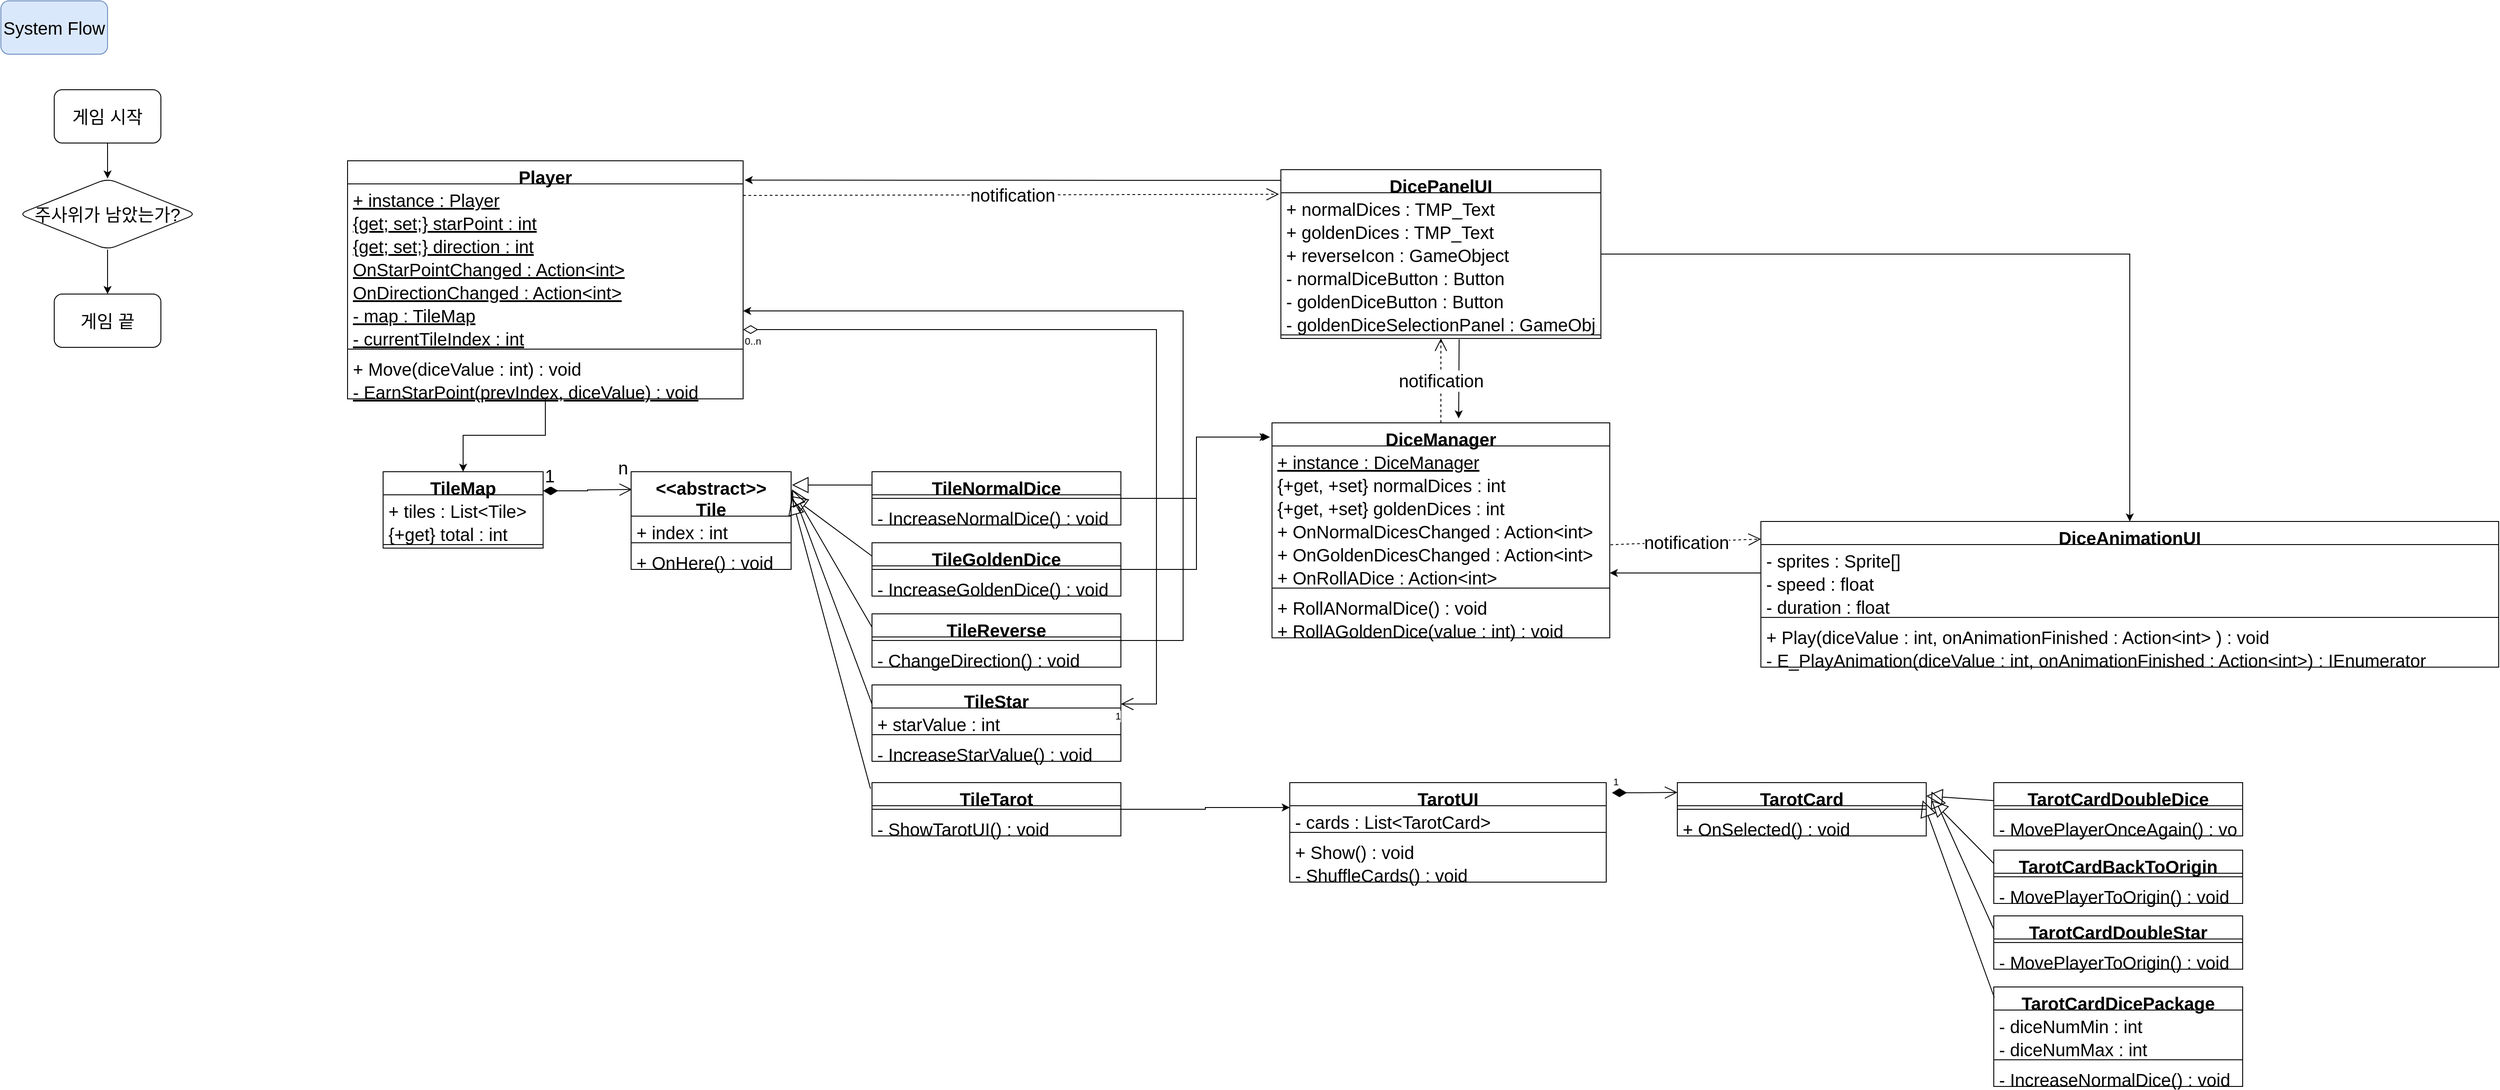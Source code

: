 <mxfile version="20.8.20" type="device"><diagram id="C5RBs43oDa-KdzZeNtuy" name="Page-1"><mxGraphModel dx="2150" dy="968" grid="1" gridSize="10" guides="1" tooltips="1" connect="1" arrows="1" fold="1" page="1" pageScale="1" pageWidth="827" pageHeight="1169" math="0" shadow="0"><root><mxCell id="WIyWlLk6GJQsqaUBKTNV-0"/><mxCell id="WIyWlLk6GJQsqaUBKTNV-1" parent="WIyWlLk6GJQsqaUBKTNV-0"/><mxCell id="aYvGtjKJvwNVuDtvoiZb-0" value="System Flow" style="rounded=1;whiteSpace=wrap;html=1;fillColor=#dae8fc;strokeColor=#6c8ebf;fontSize=20;" parent="WIyWlLk6GJQsqaUBKTNV-1" vertex="1"><mxGeometry x="20" y="20" width="120" height="60" as="geometry"/></mxCell><mxCell id="aYvGtjKJvwNVuDtvoiZb-4" value="" style="edgeStyle=orthogonalEdgeStyle;rounded=0;orthogonalLoop=1;jettySize=auto;html=1;fontSize=20;" parent="WIyWlLk6GJQsqaUBKTNV-1" source="aYvGtjKJvwNVuDtvoiZb-1" target="aYvGtjKJvwNVuDtvoiZb-3" edge="1"><mxGeometry relative="1" as="geometry"/></mxCell><mxCell id="aYvGtjKJvwNVuDtvoiZb-1" value="게임 시작" style="rounded=1;whiteSpace=wrap;html=1;fontSize=20;" parent="WIyWlLk6GJQsqaUBKTNV-1" vertex="1"><mxGeometry x="80" y="120" width="120" height="60" as="geometry"/></mxCell><mxCell id="aYvGtjKJvwNVuDtvoiZb-6" value="" style="edgeStyle=orthogonalEdgeStyle;rounded=0;orthogonalLoop=1;jettySize=auto;html=1;fontSize=20;" parent="WIyWlLk6GJQsqaUBKTNV-1" source="aYvGtjKJvwNVuDtvoiZb-3" target="aYvGtjKJvwNVuDtvoiZb-5" edge="1"><mxGeometry relative="1" as="geometry"/></mxCell><mxCell id="aYvGtjKJvwNVuDtvoiZb-3" value="주사위가 남았는가?" style="rhombus;whiteSpace=wrap;html=1;fontSize=20;rounded=1;" parent="WIyWlLk6GJQsqaUBKTNV-1" vertex="1"><mxGeometry x="40" y="220" width="200" height="80" as="geometry"/></mxCell><mxCell id="aYvGtjKJvwNVuDtvoiZb-5" value="게임 끝" style="whiteSpace=wrap;html=1;fontSize=20;rounded=1;" parent="WIyWlLk6GJQsqaUBKTNV-1" vertex="1"><mxGeometry x="80" y="350" width="120" height="60" as="geometry"/></mxCell><mxCell id="SE7f4W2iAv3gFFs8HiMZ-2" style="edgeStyle=orthogonalEdgeStyle;rounded=0;orthogonalLoop=1;jettySize=auto;html=1;entryX=0.5;entryY=0;entryDx=0;entryDy=0;" edge="1" parent="WIyWlLk6GJQsqaUBKTNV-1" source="aYvGtjKJvwNVuDtvoiZb-7" target="aYvGtjKJvwNVuDtvoiZb-69"><mxGeometry relative="1" as="geometry"/></mxCell><mxCell id="aYvGtjKJvwNVuDtvoiZb-7" value="Player" style="swimlane;fontStyle=1;align=center;verticalAlign=top;childLayout=stackLayout;horizontal=1;startSize=26;horizontalStack=0;resizeParent=1;resizeParentMax=0;resizeLast=0;collapsible=1;marginBottom=0;fontSize=20;" parent="WIyWlLk6GJQsqaUBKTNV-1" vertex="1"><mxGeometry x="410" y="200" width="445" height="268" as="geometry"/></mxCell><mxCell id="aYvGtjKJvwNVuDtvoiZb-37" value="+ instance : Player" style="text;strokeColor=none;fillColor=none;align=left;verticalAlign=top;spacingLeft=4;spacingRight=4;overflow=hidden;rotatable=0;points=[[0,0.5],[1,0.5]];portConstraint=eastwest;fontSize=20;fontStyle=4" parent="aYvGtjKJvwNVuDtvoiZb-7" vertex="1"><mxGeometry y="26" width="445" height="26" as="geometry"/></mxCell><mxCell id="SE7f4W2iAv3gFFs8HiMZ-5" value="{get; set;} starPoint : int" style="text;strokeColor=none;fillColor=none;align=left;verticalAlign=top;spacingLeft=4;spacingRight=4;overflow=hidden;rotatable=0;points=[[0,0.5],[1,0.5]];portConstraint=eastwest;fontSize=20;fontStyle=4" vertex="1" parent="aYvGtjKJvwNVuDtvoiZb-7"><mxGeometry y="52" width="445" height="26" as="geometry"/></mxCell><mxCell id="SE7f4W2iAv3gFFs8HiMZ-9" value="{get; set;} direction : int" style="text;strokeColor=none;fillColor=none;align=left;verticalAlign=top;spacingLeft=4;spacingRight=4;overflow=hidden;rotatable=0;points=[[0,0.5],[1,0.5]];portConstraint=eastwest;fontSize=20;fontStyle=4" vertex="1" parent="aYvGtjKJvwNVuDtvoiZb-7"><mxGeometry y="78" width="445" height="26" as="geometry"/></mxCell><mxCell id="SE7f4W2iAv3gFFs8HiMZ-10" value="OnStarPointChanged : Action&lt;int&gt;" style="text;strokeColor=none;fillColor=none;align=left;verticalAlign=top;spacingLeft=4;spacingRight=4;overflow=hidden;rotatable=0;points=[[0,0.5],[1,0.5]];portConstraint=eastwest;fontSize=20;fontStyle=4" vertex="1" parent="aYvGtjKJvwNVuDtvoiZb-7"><mxGeometry y="104" width="445" height="26" as="geometry"/></mxCell><mxCell id="SE7f4W2iAv3gFFs8HiMZ-11" value="OnDirectionChanged : Action&lt;int&gt;" style="text;strokeColor=none;fillColor=none;align=left;verticalAlign=top;spacingLeft=4;spacingRight=4;overflow=hidden;rotatable=0;points=[[0,0.5],[1,0.5]];portConstraint=eastwest;fontSize=20;fontStyle=4" vertex="1" parent="aYvGtjKJvwNVuDtvoiZb-7"><mxGeometry y="130" width="445" height="26" as="geometry"/></mxCell><mxCell id="SE7f4W2iAv3gFFs8HiMZ-1" value="- map : TileMap" style="text;strokeColor=none;fillColor=none;align=left;verticalAlign=top;spacingLeft=4;spacingRight=4;overflow=hidden;rotatable=0;points=[[0,0.5],[1,0.5]];portConstraint=eastwest;fontSize=20;fontStyle=4" vertex="1" parent="aYvGtjKJvwNVuDtvoiZb-7"><mxGeometry y="156" width="445" height="26" as="geometry"/></mxCell><mxCell id="SE7f4W2iAv3gFFs8HiMZ-3" value="- currentTileIndex : int" style="text;strokeColor=none;fillColor=none;align=left;verticalAlign=top;spacingLeft=4;spacingRight=4;overflow=hidden;rotatable=0;points=[[0,0.5],[1,0.5]];portConstraint=eastwest;fontSize=20;fontStyle=4" vertex="1" parent="aYvGtjKJvwNVuDtvoiZb-7"><mxGeometry y="182" width="445" height="26" as="geometry"/></mxCell><mxCell id="aYvGtjKJvwNVuDtvoiZb-9" value="" style="line;strokeWidth=1;fillColor=none;align=left;verticalAlign=middle;spacingTop=-1;spacingLeft=3;spacingRight=3;rotatable=0;labelPosition=right;points=[];portConstraint=eastwest;strokeColor=inherit;fontSize=20;" parent="aYvGtjKJvwNVuDtvoiZb-7" vertex="1"><mxGeometry y="208" width="445" height="8" as="geometry"/></mxCell><mxCell id="aYvGtjKJvwNVuDtvoiZb-10" value="+ Move(diceValue : int) : void" style="text;strokeColor=none;fillColor=none;align=left;verticalAlign=top;spacingLeft=4;spacingRight=4;overflow=hidden;rotatable=0;points=[[0,0.5],[1,0.5]];portConstraint=eastwest;fontSize=20;" parent="aYvGtjKJvwNVuDtvoiZb-7" vertex="1"><mxGeometry y="216" width="445" height="26" as="geometry"/></mxCell><mxCell id="SE7f4W2iAv3gFFs8HiMZ-6" value="- EarnStarPoint(prevIndex, diceValue) : void" style="text;strokeColor=none;fillColor=none;align=left;verticalAlign=top;spacingLeft=4;spacingRight=4;overflow=hidden;rotatable=0;points=[[0,0.5],[1,0.5]];portConstraint=eastwest;fontSize=20;fontStyle=4" vertex="1" parent="aYvGtjKJvwNVuDtvoiZb-7"><mxGeometry y="242" width="445" height="26" as="geometry"/></mxCell><mxCell id="aYvGtjKJvwNVuDtvoiZb-11" value="DiceManager" style="swimlane;fontStyle=1;align=center;verticalAlign=top;childLayout=stackLayout;horizontal=1;startSize=26;horizontalStack=0;resizeParent=1;resizeParentMax=0;resizeLast=0;collapsible=1;marginBottom=0;fontSize=20;" parent="WIyWlLk6GJQsqaUBKTNV-1" vertex="1"><mxGeometry x="1450" y="495" width="380" height="242" as="geometry"/></mxCell><mxCell id="aYvGtjKJvwNVuDtvoiZb-26" value="+ instance : DiceManager" style="text;strokeColor=none;fillColor=none;align=left;verticalAlign=top;spacingLeft=4;spacingRight=4;overflow=hidden;rotatable=0;points=[[0,0.5],[1,0.5]];portConstraint=eastwest;fontSize=20;fontStyle=4" parent="aYvGtjKJvwNVuDtvoiZb-11" vertex="1"><mxGeometry y="26" width="380" height="26" as="geometry"/></mxCell><mxCell id="aYvGtjKJvwNVuDtvoiZb-12" value="{+get, +set} normalDices : int" style="text;strokeColor=none;fillColor=none;align=left;verticalAlign=top;spacingLeft=4;spacingRight=4;overflow=hidden;rotatable=0;points=[[0,0.5],[1,0.5]];portConstraint=eastwest;fontSize=20;" parent="aYvGtjKJvwNVuDtvoiZb-11" vertex="1"><mxGeometry y="52" width="380" height="26" as="geometry"/></mxCell><mxCell id="aYvGtjKJvwNVuDtvoiZb-15" value="{+get, +set} goldenDices : int" style="text;strokeColor=none;fillColor=none;align=left;verticalAlign=top;spacingLeft=4;spacingRight=4;overflow=hidden;rotatable=0;points=[[0,0.5],[1,0.5]];portConstraint=eastwest;fontSize=20;" parent="aYvGtjKJvwNVuDtvoiZb-11" vertex="1"><mxGeometry y="78" width="380" height="26" as="geometry"/></mxCell><mxCell id="aYvGtjKJvwNVuDtvoiZb-24" value="+ OnNormalDicesChanged : Action&lt;int&gt;" style="text;strokeColor=none;fillColor=none;align=left;verticalAlign=top;spacingLeft=4;spacingRight=4;overflow=hidden;rotatable=0;points=[[0,0.5],[1,0.5]];portConstraint=eastwest;fontSize=20;" parent="aYvGtjKJvwNVuDtvoiZb-11" vertex="1"><mxGeometry y="104" width="380" height="26" as="geometry"/></mxCell><mxCell id="aYvGtjKJvwNVuDtvoiZb-25" value="+ OnGoldenDicesChanged : Action&lt;int&gt;" style="text;strokeColor=none;fillColor=none;align=left;verticalAlign=top;spacingLeft=4;spacingRight=4;overflow=hidden;rotatable=0;points=[[0,0.5],[1,0.5]];portConstraint=eastwest;fontSize=20;" parent="aYvGtjKJvwNVuDtvoiZb-11" vertex="1"><mxGeometry y="130" width="380" height="26" as="geometry"/></mxCell><mxCell id="aYvGtjKJvwNVuDtvoiZb-35" value="+ OnRollADice : Action&lt;int&gt;" style="text;strokeColor=none;fillColor=none;align=left;verticalAlign=top;spacingLeft=4;spacingRight=4;overflow=hidden;rotatable=0;points=[[0,0.5],[1,0.5]];portConstraint=eastwest;fontSize=20;" parent="aYvGtjKJvwNVuDtvoiZb-11" vertex="1"><mxGeometry y="156" width="380" height="26" as="geometry"/></mxCell><mxCell id="aYvGtjKJvwNVuDtvoiZb-13" value="" style="line;strokeWidth=1;fillColor=none;align=left;verticalAlign=middle;spacingTop=-1;spacingLeft=3;spacingRight=3;rotatable=0;labelPosition=right;points=[];portConstraint=eastwest;strokeColor=inherit;fontSize=20;" parent="aYvGtjKJvwNVuDtvoiZb-11" vertex="1"><mxGeometry y="182" width="380" height="8" as="geometry"/></mxCell><mxCell id="aYvGtjKJvwNVuDtvoiZb-14" value="+ RollANormalDice() : void" style="text;strokeColor=none;fillColor=none;align=left;verticalAlign=top;spacingLeft=4;spacingRight=4;overflow=hidden;rotatable=0;points=[[0,0.5],[1,0.5]];portConstraint=eastwest;fontSize=20;" parent="aYvGtjKJvwNVuDtvoiZb-11" vertex="1"><mxGeometry y="190" width="380" height="26" as="geometry"/></mxCell><mxCell id="aYvGtjKJvwNVuDtvoiZb-16" value="+ RollAGoldenDice(value : int) : void" style="text;strokeColor=none;fillColor=none;align=left;verticalAlign=top;spacingLeft=4;spacingRight=4;overflow=hidden;rotatable=0;points=[[0,0.5],[1,0.5]];portConstraint=eastwest;fontSize=20;" parent="aYvGtjKJvwNVuDtvoiZb-11" vertex="1"><mxGeometry y="216" width="380" height="26" as="geometry"/></mxCell><mxCell id="SE7f4W2iAv3gFFs8HiMZ-22" style="edgeStyle=orthogonalEdgeStyle;rounded=0;orthogonalLoop=1;jettySize=auto;html=1;exitX=0.557;exitY=1.125;exitDx=0;exitDy=0;exitPerimeter=0;" edge="1" parent="WIyWlLk6GJQsqaUBKTNV-1" source="aYvGtjKJvwNVuDtvoiZb-21"><mxGeometry relative="1" as="geometry"><mxPoint x="1660" y="330" as="sourcePoint"/><mxPoint x="1660" y="490" as="targetPoint"/></mxGeometry></mxCell><mxCell id="SE7f4W2iAv3gFFs8HiMZ-23" style="edgeStyle=orthogonalEdgeStyle;rounded=0;orthogonalLoop=1;jettySize=auto;html=1;entryX=1.004;entryY=0.081;entryDx=0;entryDy=0;entryPerimeter=0;" edge="1" parent="WIyWlLk6GJQsqaUBKTNV-1" source="aYvGtjKJvwNVuDtvoiZb-18" target="aYvGtjKJvwNVuDtvoiZb-7"><mxGeometry relative="1" as="geometry"><Array as="points"><mxPoint x="1320" y="222"/><mxPoint x="1320" y="222"/></Array></mxGeometry></mxCell><mxCell id="SE7f4W2iAv3gFFs8HiMZ-27" style="edgeStyle=orthogonalEdgeStyle;rounded=0;orthogonalLoop=1;jettySize=auto;html=1;entryX=0.5;entryY=0;entryDx=0;entryDy=0;" edge="1" parent="WIyWlLk6GJQsqaUBKTNV-1" source="aYvGtjKJvwNVuDtvoiZb-18" target="aYvGtjKJvwNVuDtvoiZb-27"><mxGeometry relative="1" as="geometry"/></mxCell><mxCell id="aYvGtjKJvwNVuDtvoiZb-18" value="DicePanelUI" style="swimlane;fontStyle=1;align=center;verticalAlign=top;childLayout=stackLayout;horizontal=1;startSize=26;horizontalStack=0;resizeParent=1;resizeParentMax=0;resizeLast=0;collapsible=1;marginBottom=0;fontSize=20;" parent="WIyWlLk6GJQsqaUBKTNV-1" vertex="1"><mxGeometry x="1460" y="210" width="360" height="190" as="geometry"/></mxCell><mxCell id="aYvGtjKJvwNVuDtvoiZb-19" value="+ normalDices : TMP_Text" style="text;strokeColor=none;fillColor=none;align=left;verticalAlign=top;spacingLeft=4;spacingRight=4;overflow=hidden;rotatable=0;points=[[0,0.5],[1,0.5]];portConstraint=eastwest;fontSize=20;" parent="aYvGtjKJvwNVuDtvoiZb-18" vertex="1"><mxGeometry y="26" width="360" height="26" as="geometry"/></mxCell><mxCell id="aYvGtjKJvwNVuDtvoiZb-20" value="+ goldenDices : TMP_Text" style="text;strokeColor=none;fillColor=none;align=left;verticalAlign=top;spacingLeft=4;spacingRight=4;overflow=hidden;rotatable=0;points=[[0,0.5],[1,0.5]];portConstraint=eastwest;fontSize=20;" parent="aYvGtjKJvwNVuDtvoiZb-18" vertex="1"><mxGeometry y="52" width="360" height="26" as="geometry"/></mxCell><mxCell id="SE7f4W2iAv3gFFs8HiMZ-21" value="+ reverseIcon : GameObject" style="text;strokeColor=none;fillColor=none;align=left;verticalAlign=top;spacingLeft=4;spacingRight=4;overflow=hidden;rotatable=0;points=[[0,0.5],[1,0.5]];portConstraint=eastwest;fontSize=20;" vertex="1" parent="aYvGtjKJvwNVuDtvoiZb-18"><mxGeometry y="78" width="360" height="26" as="geometry"/></mxCell><mxCell id="SE7f4W2iAv3gFFs8HiMZ-25" value="- normalDiceButton : Button" style="text;strokeColor=none;fillColor=none;align=left;verticalAlign=top;spacingLeft=4;spacingRight=4;overflow=hidden;rotatable=0;points=[[0,0.5],[1,0.5]];portConstraint=eastwest;fontSize=20;" vertex="1" parent="aYvGtjKJvwNVuDtvoiZb-18"><mxGeometry y="104" width="360" height="26" as="geometry"/></mxCell><mxCell id="SE7f4W2iAv3gFFs8HiMZ-26" value="- goldenDiceButton : Button" style="text;strokeColor=none;fillColor=none;align=left;verticalAlign=top;spacingLeft=4;spacingRight=4;overflow=hidden;rotatable=0;points=[[0,0.5],[1,0.5]];portConstraint=eastwest;fontSize=20;" vertex="1" parent="aYvGtjKJvwNVuDtvoiZb-18"><mxGeometry y="130" width="360" height="26" as="geometry"/></mxCell><mxCell id="SE7f4W2iAv3gFFs8HiMZ-28" value="- goldenDiceSelectionPanel : GameObject" style="text;strokeColor=none;fillColor=none;align=left;verticalAlign=top;spacingLeft=4;spacingRight=4;overflow=hidden;rotatable=0;points=[[0,0.5],[1,0.5]];portConstraint=eastwest;fontSize=20;" vertex="1" parent="aYvGtjKJvwNVuDtvoiZb-18"><mxGeometry y="156" width="360" height="26" as="geometry"/></mxCell><mxCell id="aYvGtjKJvwNVuDtvoiZb-21" value="" style="line;strokeWidth=1;fillColor=none;align=left;verticalAlign=middle;spacingTop=-1;spacingLeft=3;spacingRight=3;rotatable=0;labelPosition=right;points=[];portConstraint=eastwest;strokeColor=inherit;fontSize=20;" parent="aYvGtjKJvwNVuDtvoiZb-18" vertex="1"><mxGeometry y="182" width="360" height="8" as="geometry"/></mxCell><mxCell id="aYvGtjKJvwNVuDtvoiZb-42" style="edgeStyle=orthogonalEdgeStyle;rounded=0;orthogonalLoop=1;jettySize=auto;html=1;entryX=1;entryY=0.5;entryDx=0;entryDy=0;fontSize=20;" parent="WIyWlLk6GJQsqaUBKTNV-1" source="aYvGtjKJvwNVuDtvoiZb-27" edge="1"><mxGeometry relative="1" as="geometry"><mxPoint x="1830" y="664" as="targetPoint"/><Array as="points"><mxPoint x="1970" y="664"/><mxPoint x="1970" y="664"/></Array></mxGeometry></mxCell><mxCell id="aYvGtjKJvwNVuDtvoiZb-27" value="DiceAnimationUI" style="swimlane;fontStyle=1;align=center;verticalAlign=top;childLayout=stackLayout;horizontal=1;startSize=26;horizontalStack=0;resizeParent=1;resizeParentMax=0;resizeLast=0;collapsible=1;marginBottom=0;fontSize=20;" parent="WIyWlLk6GJQsqaUBKTNV-1" vertex="1"><mxGeometry x="2000" y="606" width="830" height="164" as="geometry"/></mxCell><mxCell id="aYvGtjKJvwNVuDtvoiZb-29" value="- sprites : Sprite[]" style="text;strokeColor=none;fillColor=none;align=left;verticalAlign=top;spacingLeft=4;spacingRight=4;overflow=hidden;rotatable=0;points=[[0,0.5],[1,0.5]];portConstraint=eastwest;fontSize=20;" parent="aYvGtjKJvwNVuDtvoiZb-27" vertex="1"><mxGeometry y="26" width="830" height="26" as="geometry"/></mxCell><mxCell id="aYvGtjKJvwNVuDtvoiZb-31" value="- speed : float" style="text;strokeColor=none;fillColor=none;align=left;verticalAlign=top;spacingLeft=4;spacingRight=4;overflow=hidden;rotatable=0;points=[[0,0.5],[1,0.5]];portConstraint=eastwest;fontSize=20;" parent="aYvGtjKJvwNVuDtvoiZb-27" vertex="1"><mxGeometry y="52" width="830" height="26" as="geometry"/></mxCell><mxCell id="aYvGtjKJvwNVuDtvoiZb-32" value="- duration : float" style="text;strokeColor=none;fillColor=none;align=left;verticalAlign=top;spacingLeft=4;spacingRight=4;overflow=hidden;rotatable=0;points=[[0,0.5],[1,0.5]];portConstraint=eastwest;fontSize=20;" parent="aYvGtjKJvwNVuDtvoiZb-27" vertex="1"><mxGeometry y="78" width="830" height="26" as="geometry"/></mxCell><mxCell id="aYvGtjKJvwNVuDtvoiZb-30" value="" style="line;strokeWidth=1;fillColor=none;align=left;verticalAlign=middle;spacingTop=-1;spacingLeft=3;spacingRight=3;rotatable=0;labelPosition=right;points=[];portConstraint=eastwest;strokeColor=inherit;fontSize=20;" parent="aYvGtjKJvwNVuDtvoiZb-27" vertex="1"><mxGeometry y="104" width="830" height="8" as="geometry"/></mxCell><mxCell id="aYvGtjKJvwNVuDtvoiZb-33" value="+ Play(diceValue : int, onAnimationFinished : Action&lt;int&gt; ) : void" style="text;strokeColor=none;fillColor=none;align=left;verticalAlign=top;spacingLeft=4;spacingRight=4;overflow=hidden;rotatable=0;points=[[0,0.5],[1,0.5]];portConstraint=eastwest;fontSize=20;" parent="aYvGtjKJvwNVuDtvoiZb-27" vertex="1"><mxGeometry y="112" width="830" height="26" as="geometry"/></mxCell><mxCell id="aYvGtjKJvwNVuDtvoiZb-81" value="- E_PlayAnimation(diceValue : int, onAnimationFinished : Action&lt;int&gt;) : IEnumerator" style="text;strokeColor=none;fillColor=none;align=left;verticalAlign=top;spacingLeft=4;spacingRight=4;overflow=hidden;rotatable=0;points=[[0,0.5],[1,0.5]];portConstraint=eastwest;fontSize=20;" parent="aYvGtjKJvwNVuDtvoiZb-27" vertex="1"><mxGeometry y="138" width="830" height="26" as="geometry"/></mxCell><mxCell id="aYvGtjKJvwNVuDtvoiZb-38" value="notification" style="endArrow=open;endSize=12;dashed=1;html=1;rounded=0;fontSize=20;exitX=0.5;exitY=0;exitDx=0;exitDy=0;entryX=0.5;entryY=1;entryDx=0;entryDy=0;" parent="WIyWlLk6GJQsqaUBKTNV-1" source="aYvGtjKJvwNVuDtvoiZb-11" target="aYvGtjKJvwNVuDtvoiZb-18" edge="1"><mxGeometry x="0.007" width="160" relative="1" as="geometry"><mxPoint x="1870" y="705" as="sourcePoint"/><mxPoint x="2030" y="705" as="targetPoint"/><mxPoint as="offset"/></mxGeometry></mxCell><mxCell id="aYvGtjKJvwNVuDtvoiZb-39" value="notification" style="endArrow=open;endSize=12;dashed=1;html=1;rounded=0;fontSize=20;exitX=1.003;exitY=0.062;exitDx=0;exitDy=0;exitPerimeter=0;entryX=0.001;entryY=0.119;entryDx=0;entryDy=0;entryPerimeter=0;" parent="WIyWlLk6GJQsqaUBKTNV-1" edge="1"><mxGeometry x="0.007" width="160" relative="1" as="geometry"><mxPoint x="1830.78" y="632.196" as="sourcePoint"/><mxPoint x="2000.0" y="625.814" as="targetPoint"/><mxPoint as="offset"/></mxGeometry></mxCell><mxCell id="aYvGtjKJvwNVuDtvoiZb-43" value="&lt;&lt;abstract&gt;&gt;&#10;Tile" style="swimlane;fontStyle=1;align=center;verticalAlign=top;childLayout=stackLayout;horizontal=1;startSize=50;horizontalStack=0;resizeParent=1;resizeParentMax=0;resizeLast=0;collapsible=1;marginBottom=0;fontSize=20;" parent="WIyWlLk6GJQsqaUBKTNV-1" vertex="1"><mxGeometry x="729" y="550" width="180" height="110" as="geometry"/></mxCell><mxCell id="aYvGtjKJvwNVuDtvoiZb-44" value="+ index : int" style="text;strokeColor=none;fillColor=none;align=left;verticalAlign=top;spacingLeft=4;spacingRight=4;overflow=hidden;rotatable=0;points=[[0,0.5],[1,0.5]];portConstraint=eastwest;fontSize=20;" parent="aYvGtjKJvwNVuDtvoiZb-43" vertex="1"><mxGeometry y="50" width="180" height="26" as="geometry"/></mxCell><mxCell id="aYvGtjKJvwNVuDtvoiZb-46" value="" style="line;strokeWidth=1;fillColor=none;align=left;verticalAlign=middle;spacingTop=-1;spacingLeft=3;spacingRight=3;rotatable=0;labelPosition=right;points=[];portConstraint=eastwest;strokeColor=inherit;fontSize=20;" parent="aYvGtjKJvwNVuDtvoiZb-43" vertex="1"><mxGeometry y="76" width="180" height="8" as="geometry"/></mxCell><mxCell id="aYvGtjKJvwNVuDtvoiZb-48" value="+ OnHere() : void" style="text;strokeColor=none;fillColor=none;align=left;verticalAlign=top;spacingLeft=4;spacingRight=4;overflow=hidden;rotatable=0;points=[[0,0.5],[1,0.5]];portConstraint=eastwest;fontSize=20;" parent="aYvGtjKJvwNVuDtvoiZb-43" vertex="1"><mxGeometry y="84" width="180" height="26" as="geometry"/></mxCell><mxCell id="SE7f4W2iAv3gFFs8HiMZ-7" style="edgeStyle=orthogonalEdgeStyle;rounded=0;orthogonalLoop=1;jettySize=auto;html=1;entryX=-0.006;entryY=0.066;entryDx=0;entryDy=0;entryPerimeter=0;" edge="1" parent="WIyWlLk6GJQsqaUBKTNV-1" source="aYvGtjKJvwNVuDtvoiZb-50" target="aYvGtjKJvwNVuDtvoiZb-11"><mxGeometry relative="1" as="geometry"/></mxCell><mxCell id="aYvGtjKJvwNVuDtvoiZb-50" value="TileNormalDice" style="swimlane;fontStyle=1;align=center;verticalAlign=top;childLayout=stackLayout;horizontal=1;startSize=26;horizontalStack=0;resizeParent=1;resizeParentMax=0;resizeLast=0;collapsible=1;marginBottom=0;fontSize=20;" parent="WIyWlLk6GJQsqaUBKTNV-1" vertex="1"><mxGeometry x="1000" y="550" width="280" height="60" as="geometry"/></mxCell><mxCell id="aYvGtjKJvwNVuDtvoiZb-52" value="" style="line;strokeWidth=1;fillColor=none;align=left;verticalAlign=middle;spacingTop=-1;spacingLeft=3;spacingRight=3;rotatable=0;labelPosition=right;points=[];portConstraint=eastwest;strokeColor=inherit;fontSize=20;" parent="aYvGtjKJvwNVuDtvoiZb-50" vertex="1"><mxGeometry y="26" width="280" height="8" as="geometry"/></mxCell><mxCell id="aYvGtjKJvwNVuDtvoiZb-55" value="- IncreaseNormalDice() : void" style="text;strokeColor=none;fillColor=none;align=left;verticalAlign=top;spacingLeft=4;spacingRight=4;overflow=hidden;rotatable=0;points=[[0,0.5],[1,0.5]];portConstraint=eastwest;fontSize=20;" parent="aYvGtjKJvwNVuDtvoiZb-50" vertex="1"><mxGeometry y="34" width="280" height="26" as="geometry"/></mxCell><mxCell id="aYvGtjKJvwNVuDtvoiZb-54" value="" style="endArrow=block;endSize=16;endFill=0;html=1;rounded=0;fontFamily=Helvetica;fontSize=20;fontColor=default;exitX=0;exitY=0.25;exitDx=0;exitDy=0;" parent="WIyWlLk6GJQsqaUBKTNV-1" source="aYvGtjKJvwNVuDtvoiZb-50" edge="1"><mxGeometry width="160" relative="1" as="geometry"><mxPoint x="1210" y="510" as="sourcePoint"/><mxPoint x="910" y="565" as="targetPoint"/></mxGeometry></mxCell><mxCell id="SE7f4W2iAv3gFFs8HiMZ-8" style="edgeStyle=orthogonalEdgeStyle;rounded=0;orthogonalLoop=1;jettySize=auto;html=1;entryX=-0.013;entryY=0.066;entryDx=0;entryDy=0;entryPerimeter=0;" edge="1" parent="WIyWlLk6GJQsqaUBKTNV-1" source="aYvGtjKJvwNVuDtvoiZb-56" target="aYvGtjKJvwNVuDtvoiZb-11"><mxGeometry relative="1" as="geometry"/></mxCell><mxCell id="aYvGtjKJvwNVuDtvoiZb-56" value="TileGoldenDice" style="swimlane;fontStyle=1;align=center;verticalAlign=top;childLayout=stackLayout;horizontal=1;startSize=26;horizontalStack=0;resizeParent=1;resizeParentMax=0;resizeLast=0;collapsible=1;marginBottom=0;fontSize=20;" parent="WIyWlLk6GJQsqaUBKTNV-1" vertex="1"><mxGeometry x="1000" y="630" width="280" height="60" as="geometry"/></mxCell><mxCell id="aYvGtjKJvwNVuDtvoiZb-57" value="" style="line;strokeWidth=1;fillColor=none;align=left;verticalAlign=middle;spacingTop=-1;spacingLeft=3;spacingRight=3;rotatable=0;labelPosition=right;points=[];portConstraint=eastwest;strokeColor=inherit;fontSize=20;" parent="aYvGtjKJvwNVuDtvoiZb-56" vertex="1"><mxGeometry y="26" width="280" height="8" as="geometry"/></mxCell><mxCell id="aYvGtjKJvwNVuDtvoiZb-58" value="- IncreaseGoldenDice() : void" style="text;strokeColor=none;fillColor=none;align=left;verticalAlign=top;spacingLeft=4;spacingRight=4;overflow=hidden;rotatable=0;points=[[0,0.5],[1,0.5]];portConstraint=eastwest;fontSize=20;" parent="aYvGtjKJvwNVuDtvoiZb-56" vertex="1"><mxGeometry y="34" width="280" height="26" as="geometry"/></mxCell><mxCell id="aYvGtjKJvwNVuDtvoiZb-59" value="" style="endArrow=block;endSize=16;endFill=0;html=1;rounded=0;fontFamily=Helvetica;fontSize=20;fontColor=default;exitX=0;exitY=0.25;exitDx=0;exitDy=0;entryX=1;entryY=0.25;entryDx=0;entryDy=0;" parent="WIyWlLk6GJQsqaUBKTNV-1" source="aYvGtjKJvwNVuDtvoiZb-56" target="aYvGtjKJvwNVuDtvoiZb-43" edge="1"><mxGeometry width="160" relative="1" as="geometry"><mxPoint x="1010" y="575" as="sourcePoint"/><mxPoint x="921.44" y="570.062" as="targetPoint"/></mxGeometry></mxCell><mxCell id="SE7f4W2iAv3gFFs8HiMZ-12" style="edgeStyle=orthogonalEdgeStyle;rounded=0;orthogonalLoop=1;jettySize=auto;html=1;entryX=1;entryY=0.5;entryDx=0;entryDy=0;" edge="1" parent="WIyWlLk6GJQsqaUBKTNV-1" source="aYvGtjKJvwNVuDtvoiZb-60" target="SE7f4W2iAv3gFFs8HiMZ-1"><mxGeometry relative="1" as="geometry"><Array as="points"><mxPoint x="1350" y="740"/><mxPoint x="1350" y="369"/></Array></mxGeometry></mxCell><mxCell id="aYvGtjKJvwNVuDtvoiZb-60" value="TileReverse" style="swimlane;fontStyle=1;align=center;verticalAlign=top;childLayout=stackLayout;horizontal=1;startSize=26;horizontalStack=0;resizeParent=1;resizeParentMax=0;resizeLast=0;collapsible=1;marginBottom=0;fontSize=20;" parent="WIyWlLk6GJQsqaUBKTNV-1" vertex="1"><mxGeometry x="1000" y="710" width="280" height="60" as="geometry"/></mxCell><mxCell id="aYvGtjKJvwNVuDtvoiZb-61" value="" style="line;strokeWidth=1;fillColor=none;align=left;verticalAlign=middle;spacingTop=-1;spacingLeft=3;spacingRight=3;rotatable=0;labelPosition=right;points=[];portConstraint=eastwest;strokeColor=inherit;fontSize=20;" parent="aYvGtjKJvwNVuDtvoiZb-60" vertex="1"><mxGeometry y="26" width="280" height="8" as="geometry"/></mxCell><mxCell id="aYvGtjKJvwNVuDtvoiZb-62" value="- ChangeDirection() : void" style="text;strokeColor=none;fillColor=none;align=left;verticalAlign=top;spacingLeft=4;spacingRight=4;overflow=hidden;rotatable=0;points=[[0,0.5],[1,0.5]];portConstraint=eastwest;fontSize=20;" parent="aYvGtjKJvwNVuDtvoiZb-60" vertex="1"><mxGeometry y="34" width="280" height="26" as="geometry"/></mxCell><mxCell id="aYvGtjKJvwNVuDtvoiZb-63" value="" style="endArrow=block;endSize=16;endFill=0;html=1;rounded=0;fontFamily=Helvetica;fontSize=20;fontColor=default;exitX=0;exitY=0.25;exitDx=0;exitDy=0;" parent="WIyWlLk6GJQsqaUBKTNV-1" source="aYvGtjKJvwNVuDtvoiZb-60" edge="1"><mxGeometry width="160" relative="1" as="geometry"><mxPoint x="1010" y="655" as="sourcePoint"/><mxPoint x="910" y="570" as="targetPoint"/></mxGeometry></mxCell><mxCell id="aYvGtjKJvwNVuDtvoiZb-64" value="TileStar" style="swimlane;fontStyle=1;align=center;verticalAlign=top;childLayout=stackLayout;horizontal=1;startSize=26;horizontalStack=0;resizeParent=1;resizeParentMax=0;resizeLast=0;collapsible=1;marginBottom=0;fontSize=20;" parent="WIyWlLk6GJQsqaUBKTNV-1" vertex="1"><mxGeometry x="1000" y="790" width="280" height="86" as="geometry"/></mxCell><mxCell id="aYvGtjKJvwNVuDtvoiZb-66" value="+ starValue : int" style="text;strokeColor=none;fillColor=none;align=left;verticalAlign=top;spacingLeft=4;spacingRight=4;overflow=hidden;rotatable=0;points=[[0,0.5],[1,0.5]];portConstraint=eastwest;fontSize=20;" parent="aYvGtjKJvwNVuDtvoiZb-64" vertex="1"><mxGeometry y="26" width="280" height="26" as="geometry"/></mxCell><mxCell id="aYvGtjKJvwNVuDtvoiZb-65" value="" style="line;strokeWidth=1;fillColor=none;align=left;verticalAlign=middle;spacingTop=-1;spacingLeft=3;spacingRight=3;rotatable=0;labelPosition=right;points=[];portConstraint=eastwest;strokeColor=inherit;fontSize=20;" parent="aYvGtjKJvwNVuDtvoiZb-64" vertex="1"><mxGeometry y="52" width="280" height="8" as="geometry"/></mxCell><mxCell id="aYvGtjKJvwNVuDtvoiZb-67" value="- IncreaseStarValue() : void" style="text;strokeColor=none;fillColor=none;align=left;verticalAlign=top;spacingLeft=4;spacingRight=4;overflow=hidden;rotatable=0;points=[[0,0.5],[1,0.5]];portConstraint=eastwest;fontSize=20;" parent="aYvGtjKJvwNVuDtvoiZb-64" vertex="1"><mxGeometry y="60" width="280" height="26" as="geometry"/></mxCell><mxCell id="aYvGtjKJvwNVuDtvoiZb-68" value="" style="endArrow=block;endSize=16;endFill=0;html=1;rounded=0;fontFamily=Helvetica;fontSize=20;fontColor=default;exitX=0;exitY=0.25;exitDx=0;exitDy=0;" parent="WIyWlLk6GJQsqaUBKTNV-1" source="aYvGtjKJvwNVuDtvoiZb-64" edge="1"><mxGeometry width="160" relative="1" as="geometry"><mxPoint x="1010" y="735" as="sourcePoint"/><mxPoint x="910" y="570" as="targetPoint"/></mxGeometry></mxCell><mxCell id="aYvGtjKJvwNVuDtvoiZb-69" value="TileMap" style="swimlane;fontStyle=1;align=center;verticalAlign=top;childLayout=stackLayout;horizontal=1;startSize=26;horizontalStack=0;resizeParent=1;resizeParentMax=0;resizeLast=0;collapsible=1;marginBottom=0;fontSize=20;" parent="WIyWlLk6GJQsqaUBKTNV-1" vertex="1"><mxGeometry x="450" y="550" width="180" height="86" as="geometry"/></mxCell><mxCell id="aYvGtjKJvwNVuDtvoiZb-72" value="+ tiles : List&lt;Tile&gt;" style="text;strokeColor=none;fillColor=none;align=left;verticalAlign=top;spacingLeft=4;spacingRight=4;overflow=hidden;rotatable=0;points=[[0,0.5],[1,0.5]];portConstraint=eastwest;fontSize=20;" parent="aYvGtjKJvwNVuDtvoiZb-69" vertex="1"><mxGeometry y="26" width="180" height="26" as="geometry"/></mxCell><mxCell id="aYvGtjKJvwNVuDtvoiZb-74" value="{+get} total : int" style="text;strokeColor=none;fillColor=none;align=left;verticalAlign=top;spacingLeft=4;spacingRight=4;overflow=hidden;rotatable=0;points=[[0,0.5],[1,0.5]];portConstraint=eastwest;fontSize=20;" parent="aYvGtjKJvwNVuDtvoiZb-69" vertex="1"><mxGeometry y="52" width="180" height="26" as="geometry"/></mxCell><mxCell id="aYvGtjKJvwNVuDtvoiZb-71" value="" style="line;strokeWidth=1;fillColor=none;align=left;verticalAlign=middle;spacingTop=-1;spacingLeft=3;spacingRight=3;rotatable=0;labelPosition=right;points=[];portConstraint=eastwest;strokeColor=inherit;fontSize=20;" parent="aYvGtjKJvwNVuDtvoiZb-69" vertex="1"><mxGeometry y="78" width="180" height="8" as="geometry"/></mxCell><mxCell id="aYvGtjKJvwNVuDtvoiZb-75" value="1" style="endArrow=open;html=1;endSize=12;startArrow=diamondThin;startSize=14;startFill=1;edgeStyle=orthogonalEdgeStyle;align=left;verticalAlign=bottom;rounded=0;fontFamily=Helvetica;fontSize=20;fontColor=default;exitX=1;exitY=0.25;exitDx=0;exitDy=0;" parent="WIyWlLk6GJQsqaUBKTNV-1" source="aYvGtjKJvwNVuDtvoiZb-69" edge="1"><mxGeometry x="-1" y="3" relative="1" as="geometry"><mxPoint x="810" y="620" as="sourcePoint"/><mxPoint x="730" y="570" as="targetPoint"/><mxPoint as="offset"/></mxGeometry></mxCell><mxCell id="aYvGtjKJvwNVuDtvoiZb-77" value="n" style="text;html=1;strokeColor=none;fillColor=none;align=center;verticalAlign=middle;whiteSpace=wrap;rounded=0;fontSize=20;fontFamily=Helvetica;fontColor=default;" parent="WIyWlLk6GJQsqaUBKTNV-1" vertex="1"><mxGeometry x="690" y="530" width="60" height="30" as="geometry"/></mxCell><mxCell id="SE7f4W2iAv3gFFs8HiMZ-0" style="edgeStyle=orthogonalEdgeStyle;rounded=0;orthogonalLoop=1;jettySize=auto;html=1;entryX=0;entryY=0.25;entryDx=0;entryDy=0;" edge="1" parent="WIyWlLk6GJQsqaUBKTNV-1" source="zTlzUihS9hp9EuW5enpO-0" target="jWKU4VJ5PeV1QPvf0hhk-0"><mxGeometry relative="1" as="geometry"/></mxCell><mxCell id="zTlzUihS9hp9EuW5enpO-0" value="TileTarot" style="swimlane;fontStyle=1;align=center;verticalAlign=top;childLayout=stackLayout;horizontal=1;startSize=26;horizontalStack=0;resizeParent=1;resizeParentMax=0;resizeLast=0;collapsible=1;marginBottom=0;fontSize=20;" parent="WIyWlLk6GJQsqaUBKTNV-1" vertex="1"><mxGeometry x="1000" y="900" width="280" height="60" as="geometry"/></mxCell><mxCell id="zTlzUihS9hp9EuW5enpO-2" value="" style="line;strokeWidth=1;fillColor=none;align=left;verticalAlign=middle;spacingTop=-1;spacingLeft=3;spacingRight=3;rotatable=0;labelPosition=right;points=[];portConstraint=eastwest;strokeColor=inherit;fontSize=20;" parent="zTlzUihS9hp9EuW5enpO-0" vertex="1"><mxGeometry y="26" width="280" height="8" as="geometry"/></mxCell><mxCell id="zTlzUihS9hp9EuW5enpO-3" value="- ShowTarotUI() : void" style="text;strokeColor=none;fillColor=none;align=left;verticalAlign=top;spacingLeft=4;spacingRight=4;overflow=hidden;rotatable=0;points=[[0,0.5],[1,0.5]];portConstraint=eastwest;fontSize=20;" parent="zTlzUihS9hp9EuW5enpO-0" vertex="1"><mxGeometry y="34" width="280" height="26" as="geometry"/></mxCell><mxCell id="zTlzUihS9hp9EuW5enpO-4" value="TarotCard" style="swimlane;fontStyle=1;align=center;verticalAlign=top;childLayout=stackLayout;horizontal=1;startSize=26;horizontalStack=0;resizeParent=1;resizeParentMax=0;resizeLast=0;collapsible=1;marginBottom=0;fontSize=20;" parent="WIyWlLk6GJQsqaUBKTNV-1" vertex="1"><mxGeometry x="1906" y="900" width="280" height="60" as="geometry"/></mxCell><mxCell id="zTlzUihS9hp9EuW5enpO-6" value="" style="line;strokeWidth=1;fillColor=none;align=left;verticalAlign=middle;spacingTop=-1;spacingLeft=3;spacingRight=3;rotatable=0;labelPosition=right;points=[];portConstraint=eastwest;strokeColor=inherit;fontSize=20;" parent="zTlzUihS9hp9EuW5enpO-4" vertex="1"><mxGeometry y="26" width="280" height="8" as="geometry"/></mxCell><mxCell id="zTlzUihS9hp9EuW5enpO-7" value="+ OnSelected() : void" style="text;strokeColor=none;fillColor=none;align=left;verticalAlign=top;spacingLeft=4;spacingRight=4;overflow=hidden;rotatable=0;points=[[0,0.5],[1,0.5]];portConstraint=eastwest;fontSize=20;" parent="zTlzUihS9hp9EuW5enpO-4" vertex="1"><mxGeometry y="34" width="280" height="26" as="geometry"/></mxCell><mxCell id="zTlzUihS9hp9EuW5enpO-8" value="TarotCardDoubleDice" style="swimlane;fontStyle=1;align=center;verticalAlign=top;childLayout=stackLayout;horizontal=1;startSize=26;horizontalStack=0;resizeParent=1;resizeParentMax=0;resizeLast=0;collapsible=1;marginBottom=0;fontSize=20;" parent="WIyWlLk6GJQsqaUBKTNV-1" vertex="1"><mxGeometry x="2262" y="900" width="280" height="60" as="geometry"/></mxCell><mxCell id="zTlzUihS9hp9EuW5enpO-9" value="" style="line;strokeWidth=1;fillColor=none;align=left;verticalAlign=middle;spacingTop=-1;spacingLeft=3;spacingRight=3;rotatable=0;labelPosition=right;points=[];portConstraint=eastwest;strokeColor=inherit;fontSize=20;" parent="zTlzUihS9hp9EuW5enpO-8" vertex="1"><mxGeometry y="26" width="280" height="8" as="geometry"/></mxCell><mxCell id="zTlzUihS9hp9EuW5enpO-10" value="- MovePlayerOnceAgain() : void" style="text;strokeColor=none;fillColor=none;align=left;verticalAlign=top;spacingLeft=4;spacingRight=4;overflow=hidden;rotatable=0;points=[[0,0.5],[1,0.5]];portConstraint=eastwest;fontSize=20;" parent="zTlzUihS9hp9EuW5enpO-8" vertex="1"><mxGeometry y="34" width="280" height="26" as="geometry"/></mxCell><mxCell id="zTlzUihS9hp9EuW5enpO-11" value="TarotCardBackToOrigin" style="swimlane;fontStyle=1;align=center;verticalAlign=top;childLayout=stackLayout;horizontal=1;startSize=26;horizontalStack=0;resizeParent=1;resizeParentMax=0;resizeLast=0;collapsible=1;marginBottom=0;fontSize=20;" parent="WIyWlLk6GJQsqaUBKTNV-1" vertex="1"><mxGeometry x="2262" y="976" width="280" height="60" as="geometry"/></mxCell><mxCell id="zTlzUihS9hp9EuW5enpO-12" value="" style="line;strokeWidth=1;fillColor=none;align=left;verticalAlign=middle;spacingTop=-1;spacingLeft=3;spacingRight=3;rotatable=0;labelPosition=right;points=[];portConstraint=eastwest;strokeColor=inherit;fontSize=20;" parent="zTlzUihS9hp9EuW5enpO-11" vertex="1"><mxGeometry y="26" width="280" height="8" as="geometry"/></mxCell><mxCell id="zTlzUihS9hp9EuW5enpO-13" value="- MovePlayerToOrigin() : void" style="text;strokeColor=none;fillColor=none;align=left;verticalAlign=top;spacingLeft=4;spacingRight=4;overflow=hidden;rotatable=0;points=[[0,0.5],[1,0.5]];portConstraint=eastwest;fontSize=20;" parent="zTlzUihS9hp9EuW5enpO-11" vertex="1"><mxGeometry y="34" width="280" height="26" as="geometry"/></mxCell><mxCell id="zTlzUihS9hp9EuW5enpO-14" value="TarotCardDoubleStar" style="swimlane;fontStyle=1;align=center;verticalAlign=top;childLayout=stackLayout;horizontal=1;startSize=26;horizontalStack=0;resizeParent=1;resizeParentMax=0;resizeLast=0;collapsible=1;marginBottom=0;fontSize=20;" parent="WIyWlLk6GJQsqaUBKTNV-1" vertex="1"><mxGeometry x="2262" y="1050" width="280" height="60" as="geometry"/></mxCell><mxCell id="zTlzUihS9hp9EuW5enpO-15" value="" style="line;strokeWidth=1;fillColor=none;align=left;verticalAlign=middle;spacingTop=-1;spacingLeft=3;spacingRight=3;rotatable=0;labelPosition=right;points=[];portConstraint=eastwest;strokeColor=inherit;fontSize=20;" parent="zTlzUihS9hp9EuW5enpO-14" vertex="1"><mxGeometry y="26" width="280" height="8" as="geometry"/></mxCell><mxCell id="zTlzUihS9hp9EuW5enpO-16" value="- MovePlayerToOrigin() : void" style="text;strokeColor=none;fillColor=none;align=left;verticalAlign=top;spacingLeft=4;spacingRight=4;overflow=hidden;rotatable=0;points=[[0,0.5],[1,0.5]];portConstraint=eastwest;fontSize=20;" parent="zTlzUihS9hp9EuW5enpO-14" vertex="1"><mxGeometry y="34" width="280" height="26" as="geometry"/></mxCell><mxCell id="zTlzUihS9hp9EuW5enpO-17" value="TarotCardDicePackage" style="swimlane;fontStyle=1;align=center;verticalAlign=top;childLayout=stackLayout;horizontal=1;startSize=26;horizontalStack=0;resizeParent=1;resizeParentMax=0;resizeLast=0;collapsible=1;marginBottom=0;fontSize=20;" parent="WIyWlLk6GJQsqaUBKTNV-1" vertex="1"><mxGeometry x="2262" y="1130" width="280" height="112" as="geometry"/></mxCell><mxCell id="zTlzUihS9hp9EuW5enpO-20" value="- diceNumMin : int" style="text;strokeColor=none;fillColor=none;align=left;verticalAlign=top;spacingLeft=4;spacingRight=4;overflow=hidden;rotatable=0;points=[[0,0.5],[1,0.5]];portConstraint=eastwest;fontSize=20;" parent="zTlzUihS9hp9EuW5enpO-17" vertex="1"><mxGeometry y="26" width="280" height="26" as="geometry"/></mxCell><mxCell id="zTlzUihS9hp9EuW5enpO-21" value="- diceNumMax : int" style="text;strokeColor=none;fillColor=none;align=left;verticalAlign=top;spacingLeft=4;spacingRight=4;overflow=hidden;rotatable=0;points=[[0,0.5],[1,0.5]];portConstraint=eastwest;fontSize=20;" parent="zTlzUihS9hp9EuW5enpO-17" vertex="1"><mxGeometry y="52" width="280" height="26" as="geometry"/></mxCell><mxCell id="zTlzUihS9hp9EuW5enpO-18" value="" style="line;strokeWidth=1;fillColor=none;align=left;verticalAlign=middle;spacingTop=-1;spacingLeft=3;spacingRight=3;rotatable=0;labelPosition=right;points=[];portConstraint=eastwest;strokeColor=inherit;fontSize=20;" parent="zTlzUihS9hp9EuW5enpO-17" vertex="1"><mxGeometry y="78" width="280" height="8" as="geometry"/></mxCell><mxCell id="zTlzUihS9hp9EuW5enpO-19" value="- IncreaseNormalDice() : void" style="text;strokeColor=none;fillColor=none;align=left;verticalAlign=top;spacingLeft=4;spacingRight=4;overflow=hidden;rotatable=0;points=[[0,0.5],[1,0.5]];portConstraint=eastwest;fontSize=20;" parent="zTlzUihS9hp9EuW5enpO-17" vertex="1"><mxGeometry y="86" width="280" height="26" as="geometry"/></mxCell><mxCell id="zTlzUihS9hp9EuW5enpO-22" value="" style="endArrow=block;endSize=16;endFill=0;html=1;rounded=0;entryX=1;entryY=0.25;entryDx=0;entryDy=0;" parent="WIyWlLk6GJQsqaUBKTNV-1" source="zTlzUihS9hp9EuW5enpO-8" target="zTlzUihS9hp9EuW5enpO-4" edge="1"><mxGeometry width="160" relative="1" as="geometry"><mxPoint x="2042" y="1040" as="sourcePoint"/><mxPoint x="2202" y="1040" as="targetPoint"/></mxGeometry></mxCell><mxCell id="zTlzUihS9hp9EuW5enpO-23" value="" style="endArrow=block;endSize=16;endFill=0;html=1;rounded=0;exitX=0;exitY=0.25;exitDx=0;exitDy=0;" parent="WIyWlLk6GJQsqaUBKTNV-1" source="zTlzUihS9hp9EuW5enpO-11" edge="1"><mxGeometry width="160" relative="1" as="geometry"><mxPoint x="2272" y="930" as="sourcePoint"/><mxPoint x="2192" y="920" as="targetPoint"/></mxGeometry></mxCell><mxCell id="zTlzUihS9hp9EuW5enpO-24" value="" style="endArrow=block;endSize=16;endFill=0;html=1;rounded=0;exitX=0;exitY=0.25;exitDx=0;exitDy=0;" parent="WIyWlLk6GJQsqaUBKTNV-1" source="zTlzUihS9hp9EuW5enpO-14" edge="1"><mxGeometry width="160" relative="1" as="geometry"><mxPoint x="2272" y="1001" as="sourcePoint"/><mxPoint x="2192" y="910" as="targetPoint"/></mxGeometry></mxCell><mxCell id="zTlzUihS9hp9EuW5enpO-25" value="" style="endArrow=block;endSize=16;endFill=0;html=1;rounded=0;exitX=0.002;exitY=0.105;exitDx=0;exitDy=0;exitPerimeter=0;" parent="WIyWlLk6GJQsqaUBKTNV-1" source="zTlzUihS9hp9EuW5enpO-17" edge="1"><mxGeometry width="160" relative="1" as="geometry"><mxPoint x="2272" y="1075" as="sourcePoint"/><mxPoint x="2182" y="920" as="targetPoint"/></mxGeometry></mxCell><mxCell id="zTlzUihS9hp9EuW5enpO-27" value="" style="endArrow=block;endSize=16;endFill=0;html=1;rounded=0;fontFamily=Helvetica;fontSize=20;fontColor=default;exitX=-0.006;exitY=0.115;exitDx=0;exitDy=0;exitPerimeter=0;" parent="WIyWlLk6GJQsqaUBKTNV-1" source="zTlzUihS9hp9EuW5enpO-0" edge="1"><mxGeometry width="160" relative="1" as="geometry"><mxPoint x="1010" y="822" as="sourcePoint"/><mxPoint x="910" y="580" as="targetPoint"/></mxGeometry></mxCell><mxCell id="jWKU4VJ5PeV1QPvf0hhk-0" value="TarotUI" style="swimlane;fontStyle=1;align=center;verticalAlign=top;childLayout=stackLayout;horizontal=1;startSize=26;horizontalStack=0;resizeParent=1;resizeParentMax=0;resizeLast=0;collapsible=1;marginBottom=0;fontSize=20;" parent="WIyWlLk6GJQsqaUBKTNV-1" vertex="1"><mxGeometry x="1470" y="900" width="356" height="112" as="geometry"/></mxCell><mxCell id="jWKU4VJ5PeV1QPvf0hhk-2" value="- cards : List&lt;TarotCard&gt;" style="text;strokeColor=none;fillColor=none;align=left;verticalAlign=top;spacingLeft=4;spacingRight=4;overflow=hidden;rotatable=0;points=[[0,0.5],[1,0.5]];portConstraint=eastwest;fontSize=20;" parent="jWKU4VJ5PeV1QPvf0hhk-0" vertex="1"><mxGeometry y="26" width="356" height="26" as="geometry"/></mxCell><mxCell id="jWKU4VJ5PeV1QPvf0hhk-1" value="" style="line;strokeWidth=1;fillColor=none;align=left;verticalAlign=middle;spacingTop=-1;spacingLeft=3;spacingRight=3;rotatable=0;labelPosition=right;points=[];portConstraint=eastwest;strokeColor=inherit;fontSize=20;" parent="jWKU4VJ5PeV1QPvf0hhk-0" vertex="1"><mxGeometry y="52" width="356" height="8" as="geometry"/></mxCell><mxCell id="jWKU4VJ5PeV1QPvf0hhk-4" value="+ Show() : void" style="text;strokeColor=none;fillColor=none;align=left;verticalAlign=top;spacingLeft=4;spacingRight=4;overflow=hidden;rotatable=0;points=[[0,0.5],[1,0.5]];portConstraint=eastwest;fontSize=20;" parent="jWKU4VJ5PeV1QPvf0hhk-0" vertex="1"><mxGeometry y="60" width="356" height="26" as="geometry"/></mxCell><mxCell id="jWKU4VJ5PeV1QPvf0hhk-5" value="- ShuffleCards() : void" style="text;strokeColor=none;fillColor=none;align=left;verticalAlign=top;spacingLeft=4;spacingRight=4;overflow=hidden;rotatable=0;points=[[0,0.5],[1,0.5]];portConstraint=eastwest;fontSize=20;" parent="jWKU4VJ5PeV1QPvf0hhk-0" vertex="1"><mxGeometry y="86" width="356" height="26" as="geometry"/></mxCell><mxCell id="jWKU4VJ5PeV1QPvf0hhk-7" value="1" style="endArrow=open;html=1;endSize=12;startArrow=diamondThin;startSize=14;startFill=1;edgeStyle=orthogonalEdgeStyle;align=left;verticalAlign=bottom;rounded=0;exitX=1.018;exitY=0.102;exitDx=0;exitDy=0;exitPerimeter=0;" parent="WIyWlLk6GJQsqaUBKTNV-1" source="jWKU4VJ5PeV1QPvf0hhk-0" edge="1"><mxGeometry x="-1" y="3" relative="1" as="geometry"><mxPoint x="2006" y="1130" as="sourcePoint"/><mxPoint x="1906" y="911" as="targetPoint"/></mxGeometry></mxCell><mxCell id="SE7f4W2iAv3gFFs8HiMZ-18" value="" style="endArrow=open;html=1;endSize=12;startArrow=diamondThin;startSize=14;startFill=0;edgeStyle=orthogonalEdgeStyle;rounded=0;entryX=1;entryY=0.25;entryDx=0;entryDy=0;" edge="1" parent="WIyWlLk6GJQsqaUBKTNV-1" target="aYvGtjKJvwNVuDtvoiZb-64"><mxGeometry relative="1" as="geometry"><mxPoint x="855" y="390" as="sourcePoint"/><mxPoint x="1540" y="720" as="targetPoint"/><Array as="points"><mxPoint x="855" y="390"/><mxPoint x="1320" y="390"/><mxPoint x="1320" y="812"/></Array></mxGeometry></mxCell><mxCell id="SE7f4W2iAv3gFFs8HiMZ-19" value="0..n" style="edgeLabel;resizable=0;html=1;align=left;verticalAlign=top;" connectable="0" vertex="1" parent="SE7f4W2iAv3gFFs8HiMZ-18"><mxGeometry x="-1" relative="1" as="geometry"/></mxCell><mxCell id="SE7f4W2iAv3gFFs8HiMZ-20" value="1" style="edgeLabel;resizable=0;html=1;align=right;verticalAlign=top;" connectable="0" vertex="1" parent="SE7f4W2iAv3gFFs8HiMZ-18"><mxGeometry x="1" relative="1" as="geometry"/></mxCell><mxCell id="SE7f4W2iAv3gFFs8HiMZ-24" value="notification" style="endArrow=open;endSize=12;dashed=1;html=1;rounded=0;fontSize=20;exitX=1;exitY=0.5;exitDx=0;exitDy=0;entryX=-0.006;entryY=0.064;entryDx=0;entryDy=0;entryPerimeter=0;" edge="1" parent="WIyWlLk6GJQsqaUBKTNV-1" source="aYvGtjKJvwNVuDtvoiZb-37" target="aYvGtjKJvwNVuDtvoiZb-19"><mxGeometry x="0.007" width="160" relative="1" as="geometry"><mxPoint x="1650" y="505" as="sourcePoint"/><mxPoint x="1650" y="332" as="targetPoint"/><mxPoint as="offset"/></mxGeometry></mxCell></root></mxGraphModel></diagram></mxfile>
